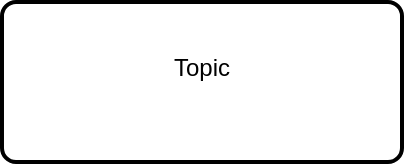 <mxfile version="24.2.2" type="github">
  <diagram name="페이지-1" id="JWyKKp6nfTICBsnojCP5">
    <mxGraphModel dx="1434" dy="756" grid="1" gridSize="10" guides="1" tooltips="1" connect="1" arrows="1" fold="1" page="1" pageScale="1" pageWidth="827" pageHeight="1169" math="0" shadow="0">
      <root>
        <mxCell id="0" />
        <mxCell id="1" parent="0" />
        <mxCell id="y0M5lhtuxYC9Bl8y9-jR-1" value="&lt;div&gt;Topic&lt;/div&gt;&lt;div&gt;&lt;br&gt;&lt;/div&gt;" style="rounded=1;whiteSpace=wrap;html=1;absoluteArcSize=1;arcSize=14;strokeWidth=2;" vertex="1" parent="1">
          <mxGeometry x="40" y="40" width="200" height="80" as="geometry" />
        </mxCell>
      </root>
    </mxGraphModel>
  </diagram>
</mxfile>
